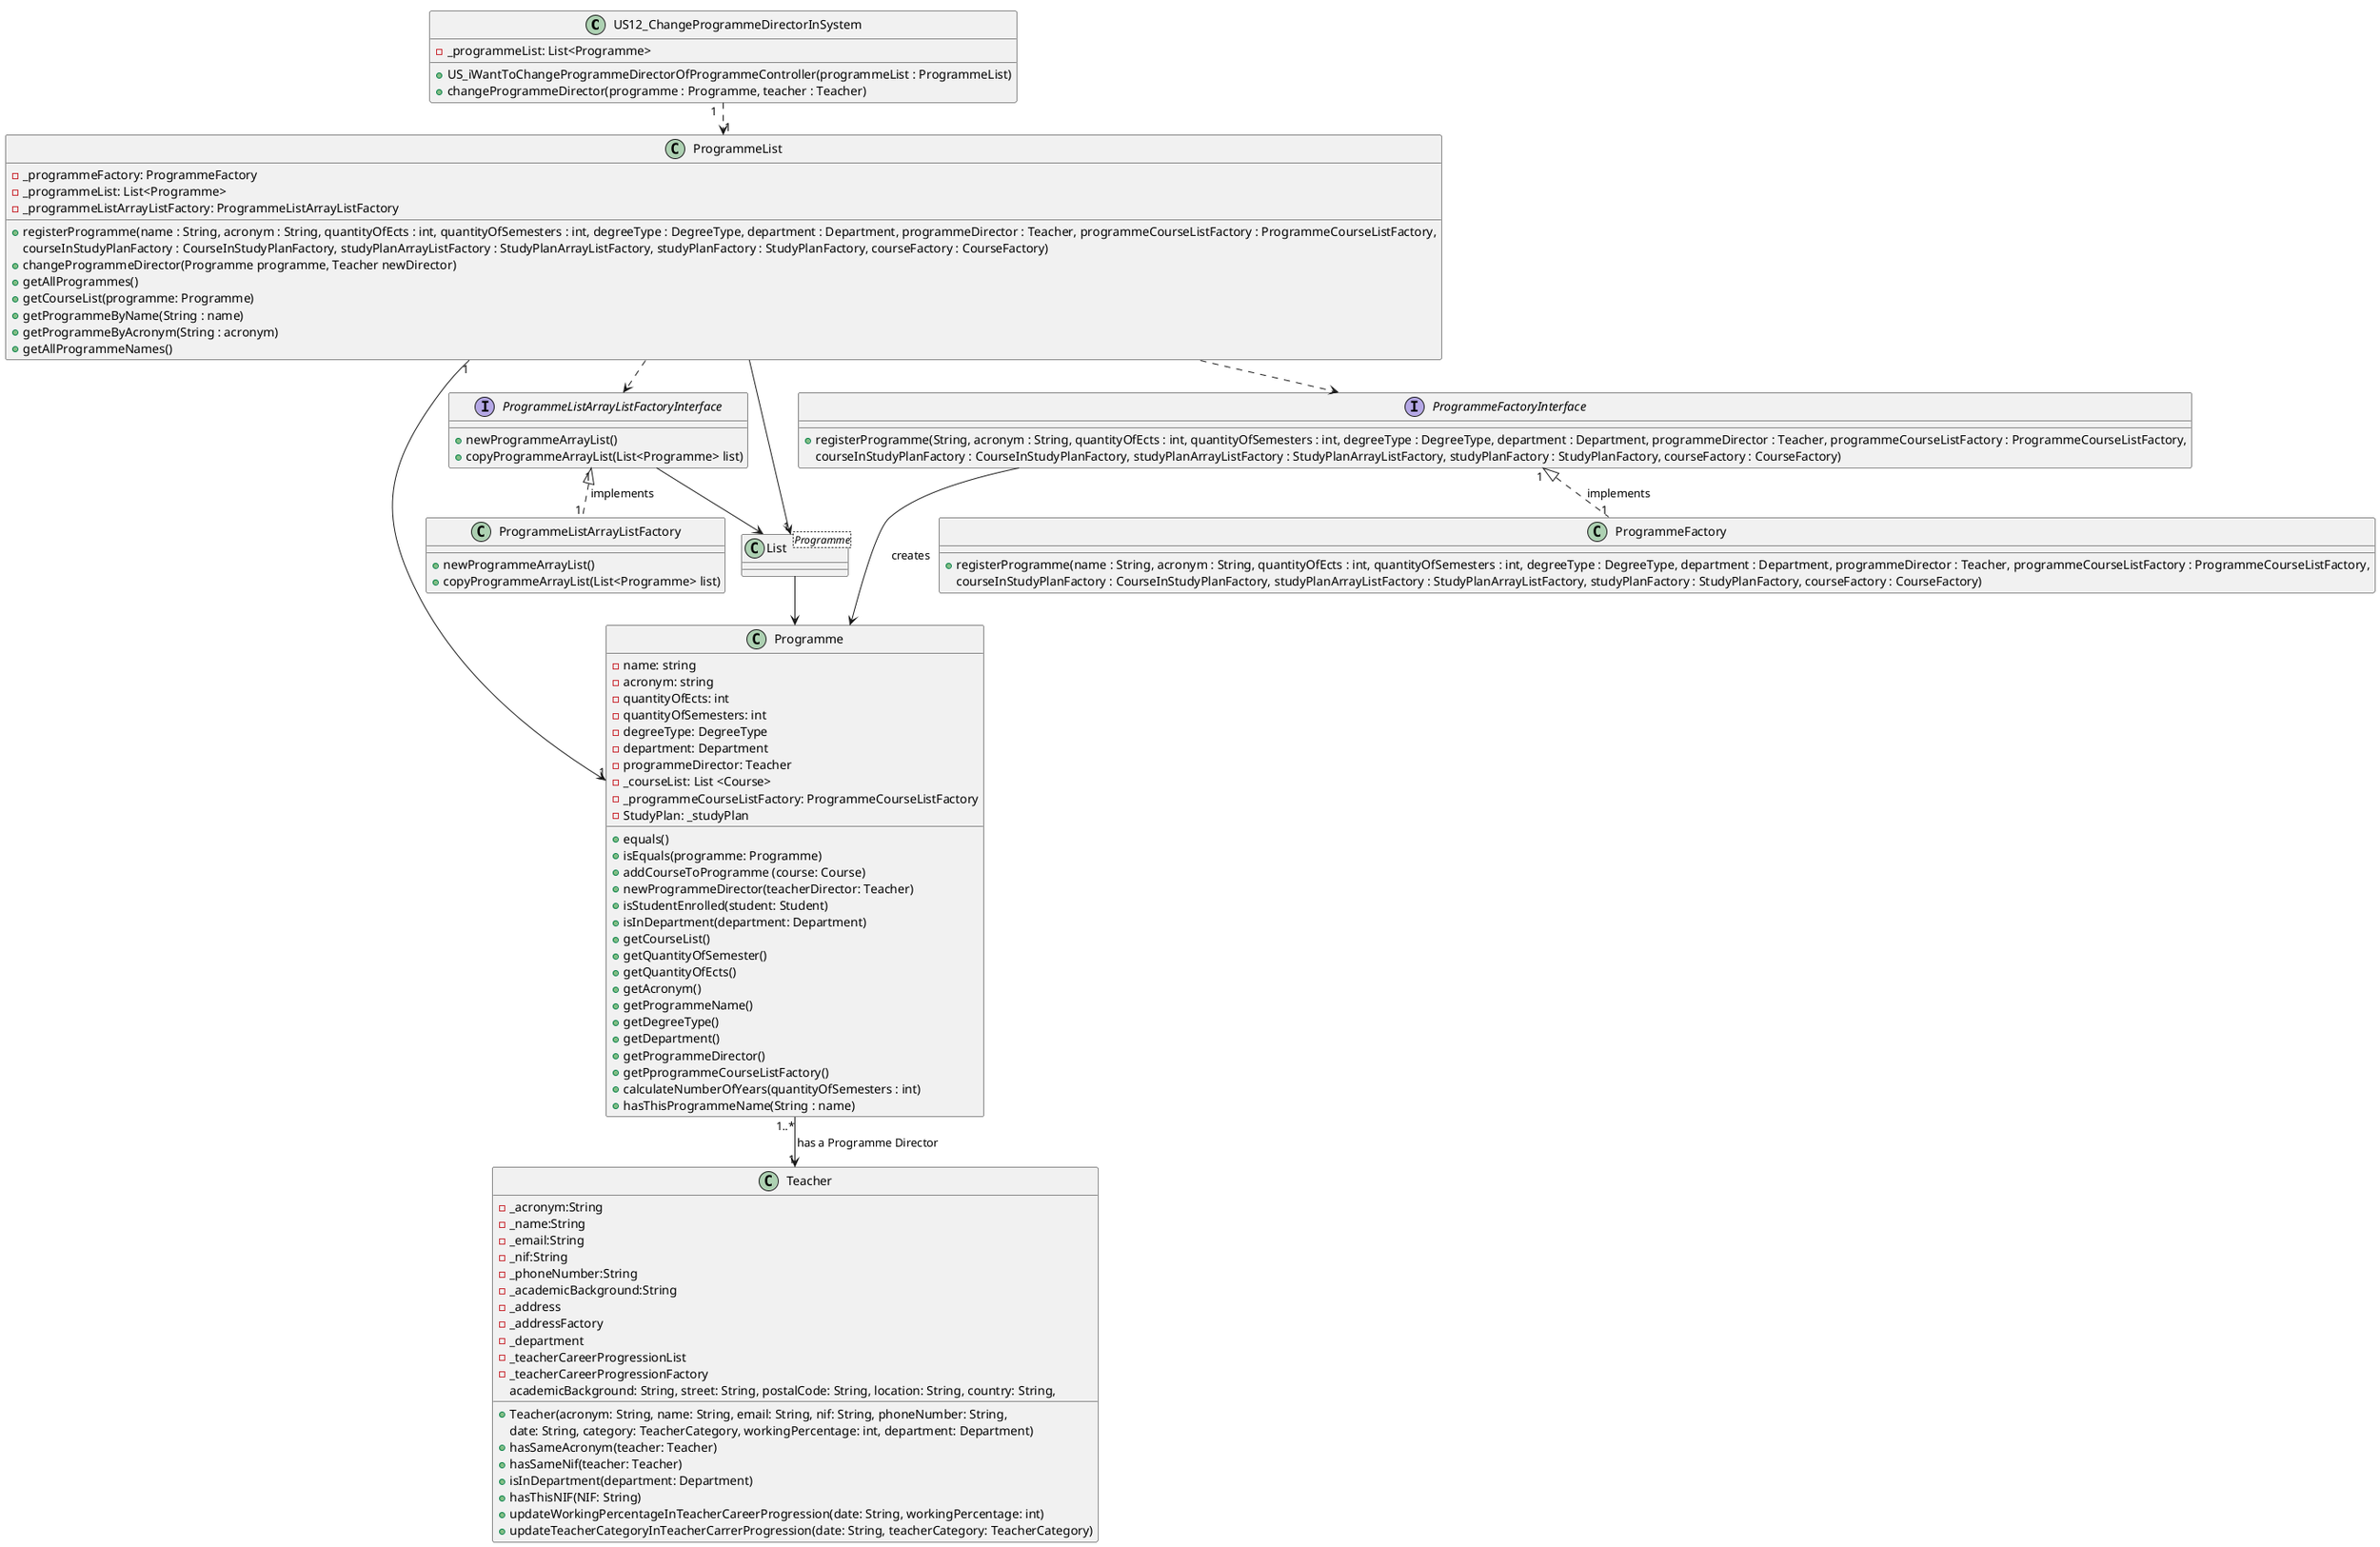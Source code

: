 @startuml
!pragma layout smetana

class US12_ChangeProgrammeDirectorInSystem {
    -_programmeList: List<Programme>
    +US_iWantToChangeProgrammeDirectorOfProgrammeController(programmeList : ProgrammeList)
    +changeProgrammeDirector(programme : Programme, teacher : Teacher)
}

class Programme {
     - name: string
     - acronym: string
     - quantityOfEcts: int
     - quantityOfSemesters: int
     - degreeType: DegreeType
     - department: Department
     - programmeDirector: Teacher
     -_courseList: List <Course>
     -_programmeCourseListFactory: ProgrammeCourseListFactory
     -StudyPlan: _studyPlan

     + equals()
     +isEquals(programme: Programme)
     + addCourseToProgramme (course: Course)
     + newProgrammeDirector(teacherDirector: Teacher)
     +isStudentEnrolled(student: Student)
     +isInDepartment(department: Department)
     +getCourseList()
     +getQuantityOfSemester()
     +getQuantityOfEcts()
     +getAcronym()
     +getProgrammeName()
     +getDegreeType()
     +getDepartment()
     +getProgrammeDirector()
     +getPprogrammeCourseListFactory()
     +calculateNumberOfYears(quantityOfSemesters : int)
     +hasThisProgrammeName(String : name)
 }

class ProgrammeList {
     -_programmeFactory: ProgrammeFactory
     -_programmeList: List<Programme>
     -_programmeListArrayListFactory: ProgrammeListArrayListFactory
     +registerProgramme(name : String, acronym : String, quantityOfEcts : int, quantityOfSemesters : int, degreeType : DegreeType, department : Department, programmeDirector : Teacher, programmeCourseListFactory : ProgrammeCourseListFactory,
     courseInStudyPlanFactory : CourseInStudyPlanFactory, studyPlanArrayListFactory : StudyPlanArrayListFactory, studyPlanFactory : StudyPlanFactory, courseFactory : CourseFactory)
     +changeProgrammeDirector(Programme programme, Teacher newDirector)
     +getAllProgrammes()
     +getCourseList(programme: Programme)
     +getProgrammeByName(String : name)
     +getProgrammeByAcronym(String : acronym)
     +getAllProgrammeNames()
}

class Teacher {
     -_acronym:String
     -_name:String
     -_email:String
     -_nif:String
     -_phoneNumber:String
     -_academicBackground:String
     -_address
     -_addressFactory
     -_department
     -_teacherCareerProgressionList
     -_teacherCareerProgressionFactory
     +Teacher(acronym: String, name: String, email: String, nif: String, phoneNumber: String,
     academicBackground: String, street: String, postalCode: String, location: String, country: String,
     date: String, category: TeacherCategory, workingPercentage: int, department: Department)
     +hasSameAcronym(teacher: Teacher)
     +hasSameNif(teacher: Teacher)
     +isInDepartment(department: Department)
     +hasThisNIF(NIF: String)
     +updateWorkingPercentageInTeacherCareerProgression(date: String, workingPercentage: int)
     +updateTeacherCategoryInTeacherCarrerProgression(date: String, teacherCategory: TeacherCategory)
}

class ProgrammeFactory {
    +registerProgramme(name : String, acronym : String, quantityOfEcts : int, quantityOfSemesters : int, degreeType : DegreeType, department : Department, programmeDirector : Teacher, programmeCourseListFactory : ProgrammeCourseListFactory,
    courseInStudyPlanFactory : CourseInStudyPlanFactory, studyPlanArrayListFactory : StudyPlanArrayListFactory, studyPlanFactory : StudyPlanFactory, courseFactory : CourseFactory)
    }

class ProgrammeListArrayListFactory{
    +newProgrammeArrayList()
    +copyProgrammeArrayList(List<Programme> list)
    }

interface ProgrammeListArrayListFactoryInterface {
    +newProgrammeArrayList()
    +copyProgrammeArrayList(List<Programme> list)
    }

interface ProgrammeFactoryInterface {
    +registerProgramme(String, acronym : String, quantityOfEcts : int, quantityOfSemesters : int, degreeType : DegreeType, department : Department, programmeDirector : Teacher, programmeCourseListFactory : ProgrammeCourseListFactory,
                           courseInStudyPlanFactory : CourseInStudyPlanFactory, studyPlanArrayListFactory : StudyPlanArrayListFactory, studyPlanFactory : StudyPlanFactory, courseFactory : CourseFactory)
    }

class List<Programme> {
}

Programme "1..*" --> "1" Teacher : has a Programme Director
ProgrammeList "1" -->  "1" Programme
ProgrammeList ..> ProgrammeListArrayListFactoryInterface
ProgrammeList ..> ProgrammeFactoryInterface
ProgrammeFactoryInterface "1" <|.. "1" ProgrammeFactory : implements
ProgrammeListArrayListFactoryInterface "1" <|.. "1" ProgrammeListArrayListFactory : implements
ProgrammeList --> "1" List
US12_ChangeProgrammeDirectorInSystem "1  " ..> "1  " ProgrammeList
List --> Programme
ProgrammeListArrayListFactoryInterface --> List
ProgrammeFactoryInterface --> Programme : creates



@enduml
